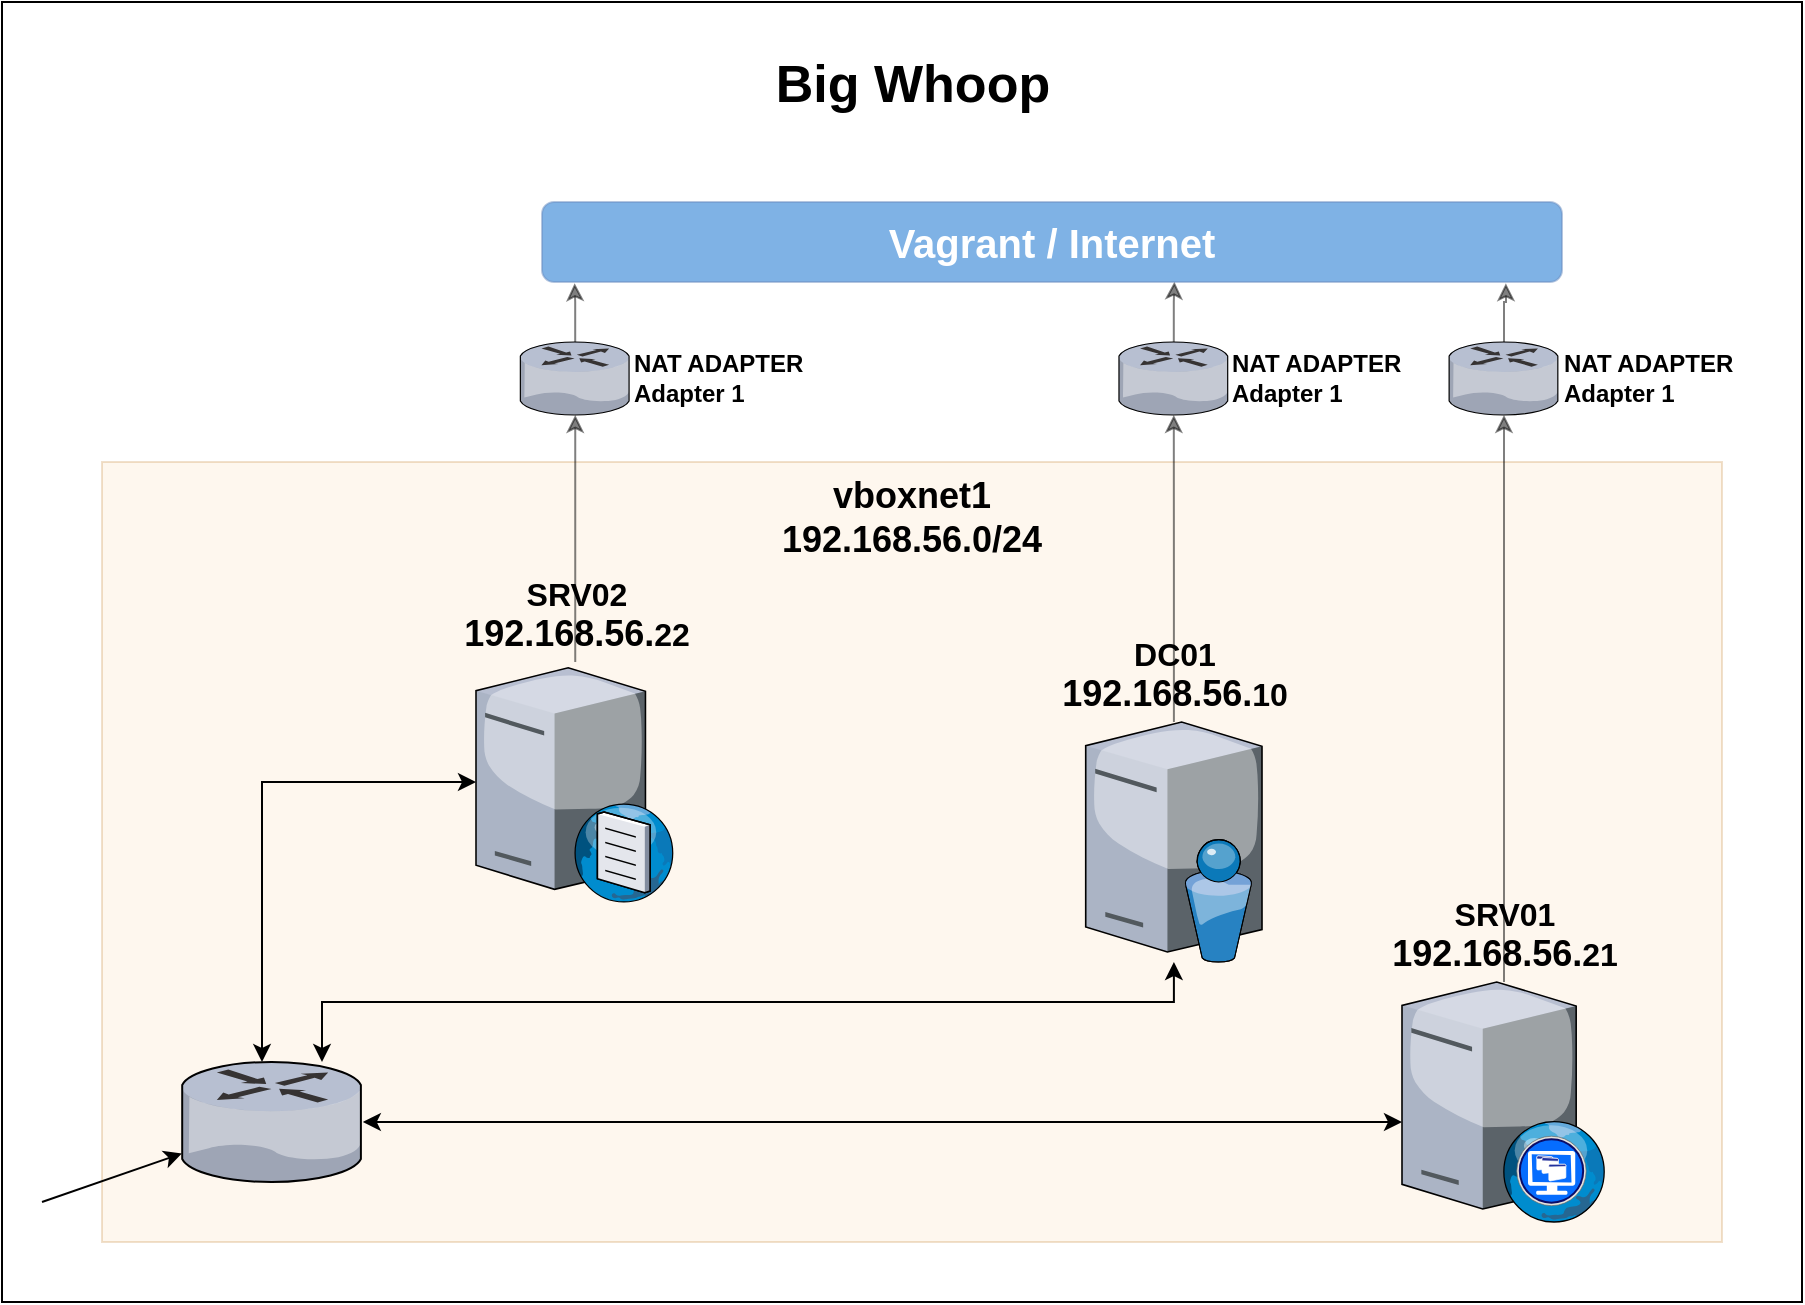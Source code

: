 <mxfile version="17.2.4" type="device"><diagram name="Page-1" id="e3a06f82-3646-2815-327d-82caf3d4e204"><mxGraphModel dx="1296" dy="1018" grid="1" gridSize="10" guides="1" tooltips="1" connect="1" arrows="1" fold="1" page="1" pageScale="1.5" pageWidth="1169" pageHeight="826" background="none" math="0" shadow="0"><root><mxCell id="0" style=";html=1;"/><mxCell id="1" style=";html=1;" parent="0"/><mxCell id="bGoVK-sDFNB5LfRDewBl-7" value="" style="rounded=0;whiteSpace=wrap;html=1;fontSize=26;" parent="1" vertex="1"><mxGeometry x="590" y="210" width="900" height="650" as="geometry"/></mxCell><mxCell id="6a7d8f32e03d9370-57" value="&lt;div style=&quot;font-size: 18px&quot;&gt;&lt;span&gt;vboxnet1&lt;/span&gt;&lt;/div&gt;&lt;div style=&quot;font-size: 18px&quot;&gt;&lt;span&gt;192.168.56.0/24&lt;/span&gt;&lt;br&gt;&lt;/div&gt;" style="whiteSpace=wrap;html=1;fillColor=#fad7ac;fontSize=14;strokeColor=#b46504;verticalAlign=top;fontStyle=1;opacity=20;" parent="1" vertex="1"><mxGeometry x="640" y="440" width="810" height="390" as="geometry"/></mxCell><mxCell id="6a7d8f32e03d9370-62" value="Big Whoop" style="text;strokeColor=none;fillColor=none;html=1;fontSize=26;fontStyle=1;verticalAlign=middle;align=center;" parent="1" vertex="1"><mxGeometry x="614.5" y="231" width="861" height="40" as="geometry"/></mxCell><mxCell id="ACspXop2ZU6QtqIAnjtU-4" style="edgeStyle=orthogonalEdgeStyle;rounded=0;orthogonalLoop=1;jettySize=auto;html=1;startArrow=classic;startFill=1;" parent="1" source="NqMBTkHpHUBlxjQ2FLTl-3" target="ACspXop2ZU6QtqIAnjtU-2" edge="1"><mxGeometry relative="1" as="geometry"><Array as="points"><mxPoint x="1176" y="710"/><mxPoint x="750" y="710"/></Array></mxGeometry></mxCell><mxCell id="blqbRXa-6G_z3FvoZWoF-5" style="edgeStyle=orthogonalEdgeStyle;rounded=0;orthogonalLoop=1;jettySize=auto;html=1;opacity=50;" edge="1" parent="1" source="NqMBTkHpHUBlxjQ2FLTl-3" target="blqbRXa-6G_z3FvoZWoF-2"><mxGeometry relative="1" as="geometry"/></mxCell><mxCell id="NqMBTkHpHUBlxjQ2FLTl-3" value="&lt;div style=&quot;font-size: 16px&quot;&gt;&lt;font style=&quot;font-size: 16px&quot;&gt;DC01&lt;/font&gt;&lt;/div&gt;&lt;span style=&quot;font-size: 18px&quot;&gt;192.168.56.&lt;/span&gt;&lt;span style=&quot;font-size: 16px&quot;&gt;10&lt;/span&gt;&lt;span style=&quot;font-size: 18px&quot;&gt;&lt;br&gt;&lt;/span&gt;" style="verticalLabelPosition=top;sketch=0;aspect=fixed;html=1;verticalAlign=bottom;strokeColor=#82b366;align=center;outlineConnect=0;shape=mxgraph.citrix.directory_server;labelPosition=center;fontSize=14;fontStyle=1;fillColor=#d5e8d4;" parent="1" vertex="1"><mxGeometry x="1131.86" y="570" width="88.14" height="120" as="geometry"/></mxCell><mxCell id="ACspXop2ZU6QtqIAnjtU-3" style="edgeStyle=orthogonalEdgeStyle;rounded=0;orthogonalLoop=1;jettySize=auto;html=1;startArrow=classic;startFill=1;" parent="1" source="NqMBTkHpHUBlxjQ2FLTl-4" target="ACspXop2ZU6QtqIAnjtU-2" edge="1"><mxGeometry relative="1" as="geometry"><Array as="points"><mxPoint x="720" y="600"/></Array></mxGeometry></mxCell><mxCell id="blqbRXa-6G_z3FvoZWoF-4" style="edgeStyle=orthogonalEdgeStyle;rounded=0;orthogonalLoop=1;jettySize=auto;html=1;opacity=50;" edge="1" parent="1" source="NqMBTkHpHUBlxjQ2FLTl-4" target="blqbRXa-6G_z3FvoZWoF-3"><mxGeometry relative="1" as="geometry"/></mxCell><mxCell id="NqMBTkHpHUBlxjQ2FLTl-4" value="&lt;font style=&quot;font-size: 16px&quot;&gt;SRV02&lt;br&gt;&lt;/font&gt;&lt;span style=&quot;font-size: 18px&quot;&gt;192.168.56.&lt;/span&gt;&lt;span style=&quot;font-size: 16px&quot;&gt;22&lt;/span&gt;&lt;span style=&quot;font-size: 18px&quot;&gt;&lt;br&gt;&lt;/span&gt;" style="verticalLabelPosition=top;sketch=0;aspect=fixed;html=1;verticalAlign=bottom;strokeColor=none;align=center;outlineConnect=0;shape=mxgraph.citrix.dns_server;labelPosition=center;fontSize=14;fontStyle=1" parent="1" vertex="1"><mxGeometry x="827" y="540" width="99.24" height="120" as="geometry"/></mxCell><mxCell id="ACspXop2ZU6QtqIAnjtU-5" style="edgeStyle=orthogonalEdgeStyle;rounded=0;orthogonalLoop=1;jettySize=auto;html=1;startArrow=classic;startFill=1;" parent="1" source="NqMBTkHpHUBlxjQ2FLTl-5" target="ACspXop2ZU6QtqIAnjtU-2" edge="1"><mxGeometry relative="1" as="geometry"><Array as="points"><mxPoint x="1271" y="770"/><mxPoint x="745" y="770"/></Array></mxGeometry></mxCell><mxCell id="blqbRXa-6G_z3FvoZWoF-6" style="edgeStyle=orthogonalEdgeStyle;rounded=0;orthogonalLoop=1;jettySize=auto;html=1;opacity=50;" edge="1" parent="1" source="NqMBTkHpHUBlxjQ2FLTl-5" target="blqbRXa-6G_z3FvoZWoF-1"><mxGeometry relative="1" as="geometry"/></mxCell><mxCell id="NqMBTkHpHUBlxjQ2FLTl-5" value="&lt;div style=&quot;font-size: 16px&quot;&gt;&lt;font style=&quot;font-size: 16px&quot;&gt;SRV01&lt;/font&gt;&lt;/div&gt;&lt;span style=&quot;font-size: 18px&quot;&gt;192.168.56.&lt;/span&gt;&lt;span style=&quot;font-size: 16px&quot;&gt;21&lt;/span&gt;&lt;span style=&quot;font-size: 18px&quot;&gt;&lt;br&gt;&lt;/span&gt;" style="verticalLabelPosition=top;sketch=0;aspect=fixed;html=1;verticalAlign=bottom;strokeColor=none;align=center;outlineConnect=0;shape=mxgraph.citrix.desktop_web;labelPosition=center;fontSize=14;fontStyle=1" parent="1" vertex="1"><mxGeometry x="1290" y="700" width="102" height="120" as="geometry"/></mxCell><mxCell id="ACspXop2ZU6QtqIAnjtU-2" value="" style="verticalLabelPosition=bottom;sketch=0;aspect=fixed;html=1;verticalAlign=top;strokeColor=none;align=center;outlineConnect=0;shape=mxgraph.citrix.router;" parent="1" vertex="1"><mxGeometry x="680" y="740" width="90.41" height="60" as="geometry"/></mxCell><mxCell id="ACspXop2ZU6QtqIAnjtU-6" value="" style="endArrow=classic;html=1;rounded=0;" parent="1" target="ACspXop2ZU6QtqIAnjtU-2" edge="1"><mxGeometry width="50" height="50" relative="1" as="geometry"><mxPoint x="610" y="810" as="sourcePoint"/><mxPoint x="660" y="760" as="targetPoint"/></mxGeometry></mxCell><mxCell id="blqbRXa-6G_z3FvoZWoF-12" style="edgeStyle=orthogonalEdgeStyle;rounded=0;orthogonalLoop=1;jettySize=auto;html=1;entryX=0.945;entryY=1.017;entryDx=0;entryDy=0;entryPerimeter=0;fontSize=20;opacity=50;" edge="1" parent="1" source="blqbRXa-6G_z3FvoZWoF-1" target="blqbRXa-6G_z3FvoZWoF-8"><mxGeometry relative="1" as="geometry"/></mxCell><mxCell id="blqbRXa-6G_z3FvoZWoF-1" value="&lt;span style=&quot;text-align: left&quot;&gt;NAT ADAPTER&lt;/span&gt;&lt;br style=&quot;text-align: left&quot;&gt;&lt;span style=&quot;text-align: left&quot;&gt;Adapter 1&lt;/span&gt;" style="verticalLabelPosition=middle;sketch=0;aspect=fixed;html=1;verticalAlign=middle;strokeColor=none;align=left;outlineConnect=0;shape=mxgraph.citrix.router;labelPosition=right;fontStyle=1" vertex="1" parent="1"><mxGeometry x="1313.5" y="380" width="55" height="36.5" as="geometry"/></mxCell><mxCell id="blqbRXa-6G_z3FvoZWoF-11" style="edgeStyle=orthogonalEdgeStyle;rounded=0;orthogonalLoop=1;jettySize=auto;html=1;entryX=0.62;entryY=0.996;entryDx=0;entryDy=0;entryPerimeter=0;fontSize=20;opacity=50;" edge="1" parent="1" source="blqbRXa-6G_z3FvoZWoF-2" target="blqbRXa-6G_z3FvoZWoF-8"><mxGeometry relative="1" as="geometry"/></mxCell><mxCell id="blqbRXa-6G_z3FvoZWoF-2" value="&lt;span style=&quot;text-align: left&quot;&gt;NAT ADAPTER&lt;/span&gt;&lt;br style=&quot;text-align: left&quot;&gt;&lt;span style=&quot;text-align: left&quot;&gt;Adapter 1&lt;/span&gt;" style="verticalLabelPosition=middle;sketch=0;aspect=fixed;html=1;verticalAlign=middle;strokeColor=none;align=left;outlineConnect=0;shape=mxgraph.citrix.router;labelPosition=right;fontStyle=1" vertex="1" parent="1"><mxGeometry x="1148.43" y="380" width="55" height="36.5" as="geometry"/></mxCell><mxCell id="blqbRXa-6G_z3FvoZWoF-10" style="edgeStyle=orthogonalEdgeStyle;rounded=0;orthogonalLoop=1;jettySize=auto;html=1;entryX=0.032;entryY=1.017;entryDx=0;entryDy=0;entryPerimeter=0;fontSize=20;opacity=50;" edge="1" parent="1" source="blqbRXa-6G_z3FvoZWoF-3" target="blqbRXa-6G_z3FvoZWoF-8"><mxGeometry relative="1" as="geometry"/></mxCell><mxCell id="blqbRXa-6G_z3FvoZWoF-3" value="NAT ADAPTER&lt;br&gt;Adapter 1" style="verticalLabelPosition=middle;sketch=0;aspect=fixed;html=1;verticalAlign=middle;strokeColor=none;align=left;outlineConnect=0;shape=mxgraph.citrix.router;labelPosition=right;fontStyle=1" vertex="1" parent="1"><mxGeometry x="849.12" y="380" width="55" height="36.5" as="geometry"/></mxCell><mxCell id="blqbRXa-6G_z3FvoZWoF-8" value="&lt;b&gt;&lt;font style=&quot;font-size: 20px&quot; color=&quot;#ffffff&quot;&gt;Vagrant / Internet&lt;/font&gt;&lt;/b&gt;" style="rounded=1;whiteSpace=wrap;html=1;strokeColor=#6c8ebf;fillColor=#0066CC;opacity=50;" vertex="1" parent="1"><mxGeometry x="860" y="310" width="510" height="40" as="geometry"/></mxCell></root></mxGraphModel></diagram></mxfile>